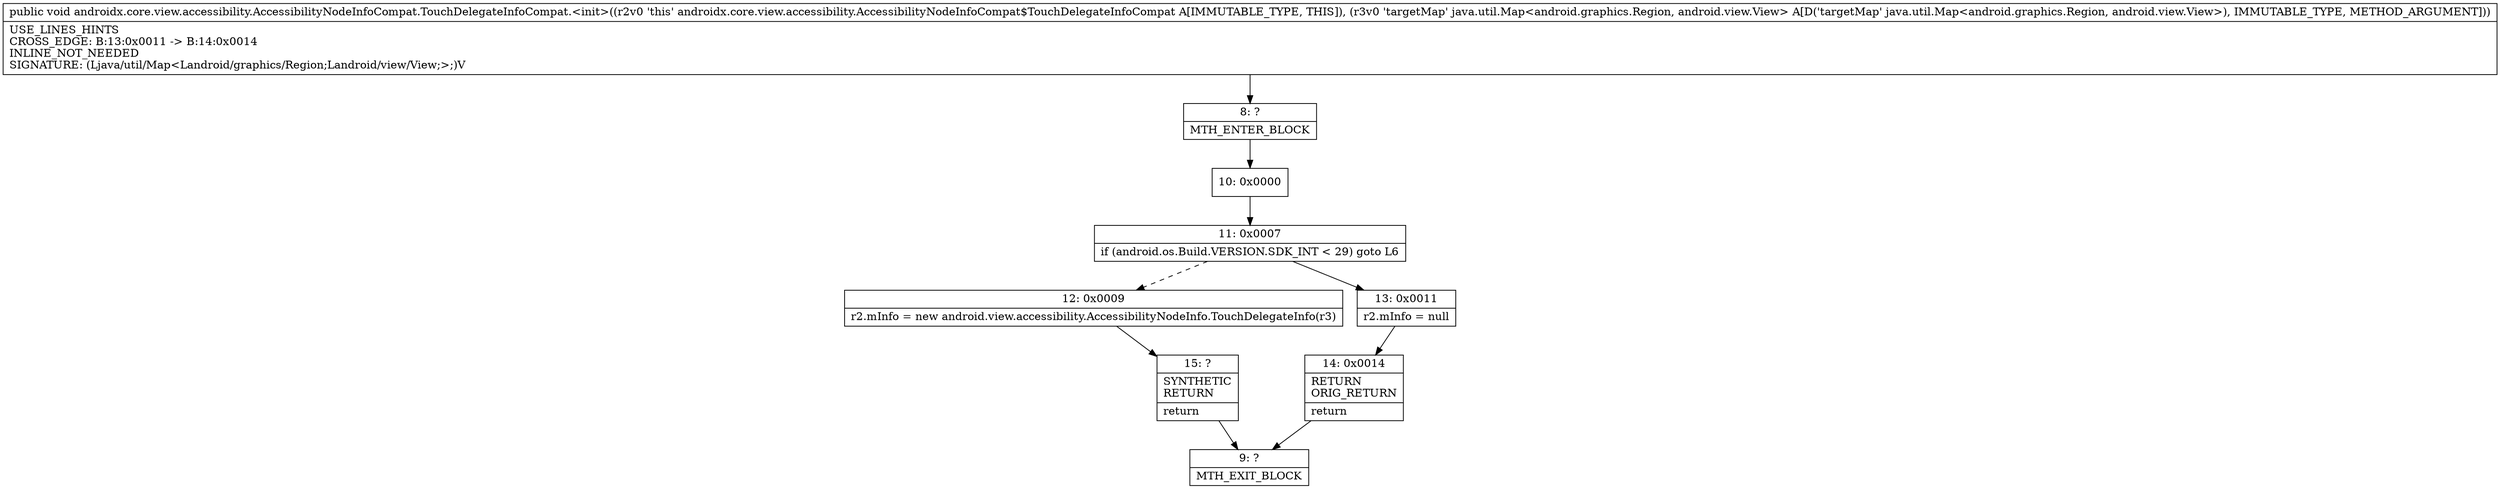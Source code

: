digraph "CFG forandroidx.core.view.accessibility.AccessibilityNodeInfoCompat.TouchDelegateInfoCompat.\<init\>(Ljava\/util\/Map;)V" {
Node_8 [shape=record,label="{8\:\ ?|MTH_ENTER_BLOCK\l}"];
Node_10 [shape=record,label="{10\:\ 0x0000}"];
Node_11 [shape=record,label="{11\:\ 0x0007|if (android.os.Build.VERSION.SDK_INT \< 29) goto L6\l}"];
Node_12 [shape=record,label="{12\:\ 0x0009|r2.mInfo = new android.view.accessibility.AccessibilityNodeInfo.TouchDelegateInfo(r3)\l}"];
Node_15 [shape=record,label="{15\:\ ?|SYNTHETIC\lRETURN\l|return\l}"];
Node_9 [shape=record,label="{9\:\ ?|MTH_EXIT_BLOCK\l}"];
Node_13 [shape=record,label="{13\:\ 0x0011|r2.mInfo = null\l}"];
Node_14 [shape=record,label="{14\:\ 0x0014|RETURN\lORIG_RETURN\l|return\l}"];
MethodNode[shape=record,label="{public void androidx.core.view.accessibility.AccessibilityNodeInfoCompat.TouchDelegateInfoCompat.\<init\>((r2v0 'this' androidx.core.view.accessibility.AccessibilityNodeInfoCompat$TouchDelegateInfoCompat A[IMMUTABLE_TYPE, THIS]), (r3v0 'targetMap' java.util.Map\<android.graphics.Region, android.view.View\> A[D('targetMap' java.util.Map\<android.graphics.Region, android.view.View\>), IMMUTABLE_TYPE, METHOD_ARGUMENT]))  | USE_LINES_HINTS\lCROSS_EDGE: B:13:0x0011 \-\> B:14:0x0014\lINLINE_NOT_NEEDED\lSIGNATURE: (Ljava\/util\/Map\<Landroid\/graphics\/Region;Landroid\/view\/View;\>;)V\l}"];
MethodNode -> Node_8;Node_8 -> Node_10;
Node_10 -> Node_11;
Node_11 -> Node_12[style=dashed];
Node_11 -> Node_13;
Node_12 -> Node_15;
Node_15 -> Node_9;
Node_13 -> Node_14;
Node_14 -> Node_9;
}

